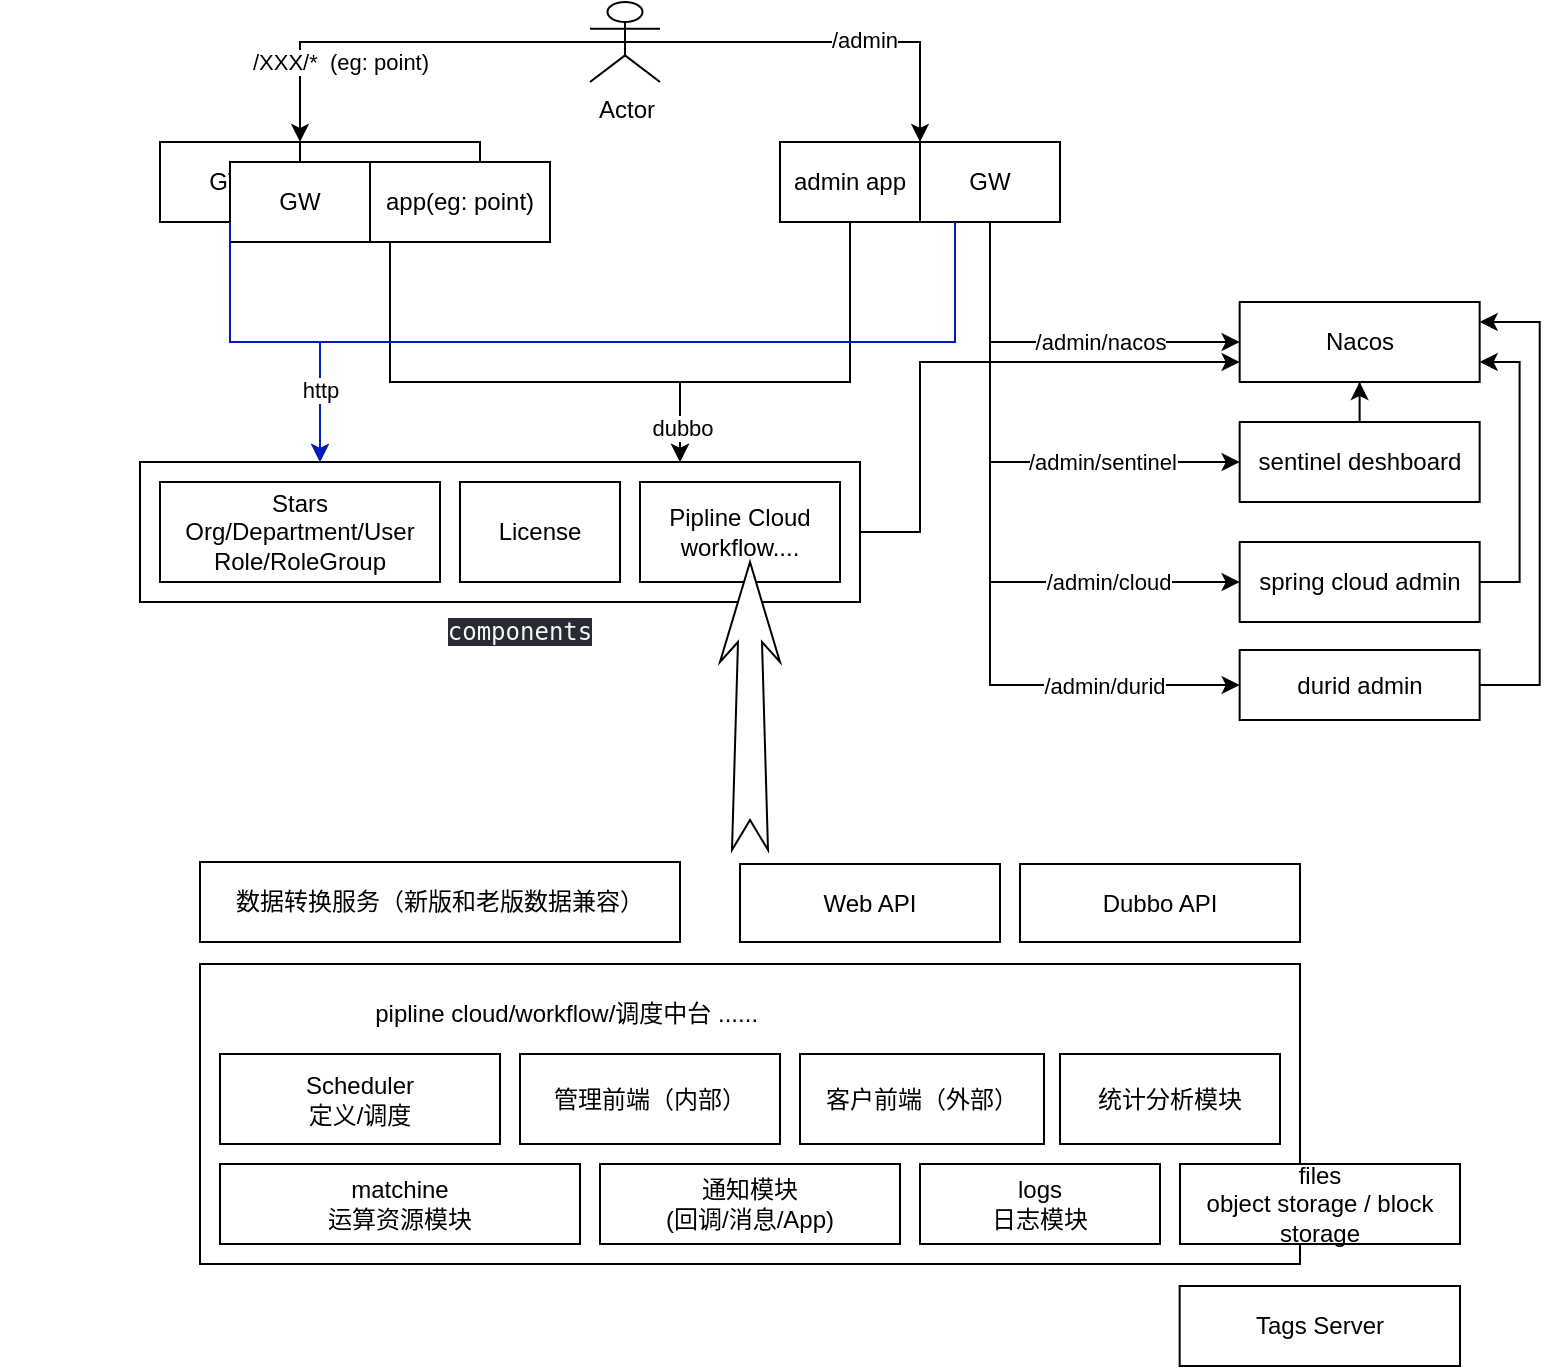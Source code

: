 <mxfile version="15.5.4" type="embed"><diagram id="UkCOZ_WddbfjBrkvK9fj" name="Page-1"><mxGraphModel dx="1196" dy="781" grid="1" gridSize="10" guides="1" tooltips="1" connect="1" arrows="1" fold="1" page="1" pageScale="1" pageWidth="1100" pageHeight="850" math="0" shadow="0"><root><mxCell id="0"/><mxCell id="1" parent="0"/><mxCell id="ELWWY3sifPibGMFry7iH-1" value="Nacos" style="rounded=0;whiteSpace=wrap;html=1;" parent="1" vertex="1"><mxGeometry x="819.83" y="160" width="120" height="40" as="geometry"/></mxCell><mxCell id="10" style="edgeStyle=orthogonalEdgeStyle;rounded=0;orthogonalLoop=1;jettySize=auto;html=1;exitX=1;exitY=0.5;exitDx=0;exitDy=0;entryX=1;entryY=0.75;entryDx=0;entryDy=0;" parent="1" source="ELWWY3sifPibGMFry7iH-12" target="ELWWY3sifPibGMFry7iH-1" edge="1"><mxGeometry relative="1" as="geometry"/></mxCell><mxCell id="ELWWY3sifPibGMFry7iH-12" value="spring cloud&amp;nbsp;admin" style="rounded=0;whiteSpace=wrap;html=1;" parent="1" vertex="1"><mxGeometry x="819.83" y="280" width="120" height="40" as="geometry"/></mxCell><mxCell id="11" style="edgeStyle=orthogonalEdgeStyle;rounded=0;orthogonalLoop=1;jettySize=auto;html=1;exitX=0.5;exitY=1;exitDx=0;exitDy=0;entryX=0;entryY=0.5;entryDx=0;entryDy=0;" parent="1" source="4" target="ELWWY3sifPibGMFry7iH-1" edge="1"><mxGeometry relative="1" as="geometry"/></mxCell><mxCell id="19" value="/admin/nacos" style="edgeLabel;html=1;align=center;verticalAlign=middle;resizable=0;points=[];" parent="11" vertex="1" connectable="0"><mxGeometry x="0.557" y="-2" relative="1" as="geometry"><mxPoint x="-29" y="-2" as="offset"/></mxGeometry></mxCell><mxCell id="12" style="edgeStyle=orthogonalEdgeStyle;rounded=0;orthogonalLoop=1;jettySize=auto;html=1;exitX=0.5;exitY=0.5;exitDx=0;exitDy=0;exitPerimeter=0;entryX=0;entryY=0;entryDx=0;entryDy=0;" parent="1" source="7" target="4" edge="1"><mxGeometry relative="1" as="geometry"/></mxCell><mxCell id="13" value="/admin" style="edgeLabel;html=1;align=center;verticalAlign=middle;resizable=0;points=[];" parent="12" vertex="1" connectable="0"><mxGeometry x="0.273" y="1" relative="1" as="geometry"><mxPoint x="-6" as="offset"/></mxGeometry></mxCell><mxCell id="14" value="/XXX/*&amp;nbsp; (eg: point)" style="edgeStyle=orthogonalEdgeStyle;rounded=0;orthogonalLoop=1;jettySize=auto;html=1;exitX=0.5;exitY=0.5;exitDx=0;exitDy=0;exitPerimeter=0;entryX=1;entryY=0;entryDx=0;entryDy=0;" parent="1" source="7" target="ELWWY3sifPibGMFry7iH-2" edge="1"><mxGeometry x="0.343" y="10" relative="1" as="geometry"><mxPoint as="offset"/></mxGeometry></mxCell><mxCell id="7" value="Actor" style="shape=umlActor;verticalLabelPosition=bottom;verticalAlign=top;html=1;outlineConnect=0;" parent="1" vertex="1"><mxGeometry x="495" y="10" width="35" height="40" as="geometry"/></mxCell><mxCell id="9" style="edgeStyle=orthogonalEdgeStyle;rounded=0;orthogonalLoop=1;jettySize=auto;html=1;exitX=0.5;exitY=0;exitDx=0;exitDy=0;" parent="1" source="8" target="ELWWY3sifPibGMFry7iH-1" edge="1"><mxGeometry relative="1" as="geometry"/></mxCell><mxCell id="8" value="sentinel deshboard" style="rounded=0;whiteSpace=wrap;html=1;" parent="1" vertex="1"><mxGeometry x="819.83" y="220" width="120" height="40" as="geometry"/></mxCell><mxCell id="15" value="" style="group" parent="1" vertex="1" connectable="0"><mxGeometry x="280" y="80" width="195" height="50" as="geometry"/></mxCell><mxCell id="ELWWY3sifPibGMFry7iH-2" value="GW" style="rounded=0;whiteSpace=wrap;html=1;" parent="15" vertex="1"><mxGeometry width="70" height="40" as="geometry"/></mxCell><mxCell id="2" value="app(eg: point)" style="rounded=0;whiteSpace=wrap;html=1;" parent="15" vertex="1"><mxGeometry x="70" width="90" height="40" as="geometry"/></mxCell><mxCell id="50" value="" style="group" parent="15" vertex="1" connectable="0"><mxGeometry x="35" y="10" width="160" height="40" as="geometry"/></mxCell><mxCell id="51" value="GW" style="rounded=0;whiteSpace=wrap;html=1;" parent="50" vertex="1"><mxGeometry width="70" height="40" as="geometry"/></mxCell><mxCell id="52" value="app(eg: point)" style="rounded=0;whiteSpace=wrap;html=1;" parent="50" vertex="1"><mxGeometry x="70" width="90" height="40" as="geometry"/></mxCell><mxCell id="16" value="" style="group" parent="1" vertex="1" connectable="0"><mxGeometry x="590" y="80" width="140" height="40" as="geometry"/></mxCell><mxCell id="3" value="admin app" style="rounded=0;whiteSpace=wrap;html=1;" parent="16" vertex="1"><mxGeometry width="70" height="40" as="geometry"/></mxCell><mxCell id="4" value="GW" style="rounded=0;whiteSpace=wrap;html=1;" parent="16" vertex="1"><mxGeometry x="70" width="70" height="40" as="geometry"/></mxCell><mxCell id="20" style="edgeStyle=orthogonalEdgeStyle;rounded=0;orthogonalLoop=1;jettySize=auto;html=1;exitX=0.5;exitY=1;exitDx=0;exitDy=0;entryX=0;entryY=0.5;entryDx=0;entryDy=0;" parent="1" source="4" target="8" edge="1"><mxGeometry relative="1" as="geometry"/></mxCell><mxCell id="21" value="/admin/sentinel" style="edgeLabel;html=1;align=center;verticalAlign=middle;resizable=0;points=[];" parent="20" vertex="1" connectable="0"><mxGeometry x="0.74" y="-2" relative="1" as="geometry"><mxPoint x="-37" y="-2" as="offset"/></mxGeometry></mxCell><mxCell id="22" style="edgeStyle=orthogonalEdgeStyle;rounded=0;orthogonalLoop=1;jettySize=auto;html=1;exitX=0.5;exitY=1;exitDx=0;exitDy=0;entryX=0;entryY=0.5;entryDx=0;entryDy=0;" parent="1" source="4" target="ELWWY3sifPibGMFry7iH-12" edge="1"><mxGeometry relative="1" as="geometry"/></mxCell><mxCell id="23" value="/admin/cloud" style="edgeLabel;html=1;align=center;verticalAlign=middle;resizable=0;points=[];" parent="22" vertex="1" connectable="0"><mxGeometry x="0.447" y="-1" relative="1" as="geometry"><mxPoint x="18" y="-1" as="offset"/></mxGeometry></mxCell><mxCell id="25" style="edgeStyle=orthogonalEdgeStyle;rounded=0;orthogonalLoop=1;jettySize=auto;html=1;exitX=1;exitY=0.5;exitDx=0;exitDy=0;entryX=1;entryY=0.25;entryDx=0;entryDy=0;" parent="1" source="24" target="ELWWY3sifPibGMFry7iH-1" edge="1"><mxGeometry relative="1" as="geometry"><Array as="points"><mxPoint x="969.83" y="352"/><mxPoint x="969.83" y="170"/></Array></mxGeometry></mxCell><mxCell id="24" value="durid admin" style="rounded=0;whiteSpace=wrap;html=1;" parent="1" vertex="1"><mxGeometry x="819.83" y="334" width="120" height="35" as="geometry"/></mxCell><mxCell id="26" style="edgeStyle=orthogonalEdgeStyle;rounded=0;orthogonalLoop=1;jettySize=auto;html=1;exitX=0.5;exitY=1;exitDx=0;exitDy=0;entryX=0;entryY=0.5;entryDx=0;entryDy=0;" parent="1" source="4" target="24" edge="1"><mxGeometry relative="1" as="geometry"/></mxCell><mxCell id="27" value="/admin/durid" style="edgeLabel;html=1;align=center;verticalAlign=middle;resizable=0;points=[];" parent="26" vertex="1" connectable="0"><mxGeometry x="0.519" y="-2" relative="1" as="geometry"><mxPoint x="18" y="-2" as="offset"/></mxGeometry></mxCell><mxCell id="30" value="" style="edgeStyle=orthogonalEdgeStyle;rounded=0;orthogonalLoop=1;jettySize=auto;html=1;exitX=0.5;exitY=1;exitDx=0;exitDy=0;entryX=0.25;entryY=0;entryDx=0;entryDy=0;fillColor=#0050ef;strokeColor=#001DBC;" parent="1" source="ELWWY3sifPibGMFry7iH-2" target="34" edge="1"><mxGeometry relative="1" as="geometry"><mxPoint x="210" y="210" as="targetPoint"/></mxGeometry></mxCell><mxCell id="39" value="" style="group;container=1;" parent="1" vertex="1" connectable="0"><mxGeometry x="200" y="240" width="430" height="104" as="geometry"><mxRectangle x="200" y="240" width="50" height="40" as="alternateBounds"/></mxGeometry></mxCell><mxCell id="38" value="&lt;pre style=&quot;color: rgb(248 , 248 , 242) ; font-family: &amp;#34;jetbrains mono&amp;#34; , monospace ; font-size: 9pt&quot;&gt;&lt;span style=&quot;background-color: rgb(40 , 42 , 54)&quot;&gt;components&lt;/span&gt;&lt;/pre&gt;" style="text;html=1;strokeColor=none;fillColor=none;align=center;verticalAlign=middle;whiteSpace=wrap;rounded=0;" parent="39" vertex="1"><mxGeometry x="230" y="70" width="60" height="30" as="geometry"/></mxCell><mxCell id="37" value="" style="group" parent="39" vertex="1" connectable="0"><mxGeometry x="70" width="360" height="70" as="geometry"/></mxCell><mxCell id="34" value="" style="rounded=0;whiteSpace=wrap;html=1;" parent="37" vertex="1"><mxGeometry width="360" height="70" as="geometry"/></mxCell><mxCell id="28" value="Stars&lt;br&gt;Org/Department/User&lt;br&gt;Role/RoleGroup" style="rounded=0;whiteSpace=wrap;html=1;" parent="37" vertex="1"><mxGeometry x="10" y="10" width="140" height="50" as="geometry"/></mxCell><mxCell id="29" value="License" style="rounded=0;whiteSpace=wrap;html=1;" parent="37" vertex="1"><mxGeometry x="160" y="10" width="80" height="50" as="geometry"/></mxCell><mxCell id="32" value="Pipline Cloud&lt;br&gt;workflow...." style="rounded=0;whiteSpace=wrap;html=1;" parent="37" vertex="1"><mxGeometry x="250" y="10" width="100" height="50" as="geometry"/></mxCell><mxCell id="40" style="edgeStyle=orthogonalEdgeStyle;rounded=0;orthogonalLoop=1;jettySize=auto;html=1;entryX=0.75;entryY=0;entryDx=0;entryDy=0;" parent="1" target="34" edge="1"><mxGeometry relative="1" as="geometry"><mxPoint x="395" y="130" as="sourcePoint"/><Array as="points"><mxPoint x="395" y="200"/><mxPoint x="540" y="200"/></Array></mxGeometry></mxCell><mxCell id="41" style="edgeStyle=orthogonalEdgeStyle;rounded=0;orthogonalLoop=1;jettySize=auto;html=1;exitX=0.5;exitY=1;exitDx=0;exitDy=0;" parent="1" source="3" edge="1"><mxGeometry relative="1" as="geometry"><mxPoint x="540" y="240" as="targetPoint"/><Array as="points"><mxPoint x="625" y="200"/><mxPoint x="540" y="200"/></Array></mxGeometry></mxCell><mxCell id="43" value="dubbo" style="edgeLabel;html=1;align=center;verticalAlign=middle;resizable=0;points=[];" parent="41" vertex="1" connectable="0"><mxGeometry x="0.836" y="1" relative="1" as="geometry"><mxPoint as="offset"/></mxGeometry></mxCell><mxCell id="42" style="edgeStyle=orthogonalEdgeStyle;rounded=0;orthogonalLoop=1;jettySize=auto;html=1;exitX=0.25;exitY=1;exitDx=0;exitDy=0;entryX=0.25;entryY=0;entryDx=0;entryDy=0;fillColor=#0050ef;strokeColor=#001DBC;" parent="1" source="4" target="34" edge="1"><mxGeometry relative="1" as="geometry"><Array as="points"><mxPoint x="678" y="180"/><mxPoint x="360" y="180"/></Array></mxGeometry></mxCell><mxCell id="44" value="http" style="edgeLabel;html=1;align=center;verticalAlign=middle;resizable=0;points=[];" parent="42" vertex="1" connectable="0"><mxGeometry x="0.836" relative="1" as="geometry"><mxPoint as="offset"/></mxGeometry></mxCell><mxCell id="45" style="edgeStyle=orthogonalEdgeStyle;rounded=0;orthogonalLoop=1;jettySize=auto;html=1;exitX=1;exitY=0.5;exitDx=0;exitDy=0;entryX=0;entryY=0.75;entryDx=0;entryDy=0;" parent="1" source="34" target="ELWWY3sifPibGMFry7iH-1" edge="1"><mxGeometry relative="1" as="geometry"><Array as="points"><mxPoint x="660" y="275"/><mxPoint x="660" y="190"/></Array></mxGeometry></mxCell><mxCell id="59" value="" style="group" vertex="1" connectable="0" parent="1"><mxGeometry x="300" y="491" width="550" height="150" as="geometry"/></mxCell><mxCell id="46" value="" style="rounded=0;whiteSpace=wrap;html=1;" parent="59" vertex="1"><mxGeometry width="550" height="150" as="geometry"/></mxCell><mxCell id="47" value="Scheduler&lt;br&gt;定义/调度" style="rounded=0;whiteSpace=wrap;html=1;" parent="59" vertex="1"><mxGeometry x="10" y="45" width="140" height="45" as="geometry"/></mxCell><mxCell id="48" value="files&lt;br&gt;object storage / block storage" style="rounded=0;whiteSpace=wrap;html=1;" parent="59" vertex="1"><mxGeometry x="490" y="100" width="140" height="40" as="geometry"/></mxCell><mxCell id="49" value="logs&lt;br&gt;日志模块" style="rounded=0;whiteSpace=wrap;html=1;" parent="59" vertex="1"><mxGeometry x="360" y="100" width="120" height="40" as="geometry"/></mxCell><mxCell id="53" value="统计分析模块" style="rounded=0;whiteSpace=wrap;html=1;" parent="59" vertex="1"><mxGeometry x="430" y="45" width="110" height="45" as="geometry"/></mxCell><mxCell id="54" value="通知模块&lt;br&gt;(回调/消息/App)" style="rounded=0;whiteSpace=wrap;html=1;" parent="59" vertex="1"><mxGeometry x="200" y="100" width="150" height="40" as="geometry"/></mxCell><mxCell id="55" value="matchine&lt;br&gt;运算资源模块" style="rounded=0;whiteSpace=wrap;html=1;" vertex="1" parent="59"><mxGeometry x="10" y="100" width="180" height="40" as="geometry"/></mxCell><mxCell id="56" value="管理前端（内部）" style="rounded=0;whiteSpace=wrap;html=1;" vertex="1" parent="59"><mxGeometry x="160" y="45" width="130" height="45" as="geometry"/></mxCell><mxCell id="57" value="客户前端（外部）" style="rounded=0;whiteSpace=wrap;html=1;" vertex="1" parent="59"><mxGeometry x="300" y="45" width="122" height="45" as="geometry"/></mxCell><mxCell id="60" value="pipline cloud/workflow/调度中台 ......&amp;nbsp;" style="text;html=1;strokeColor=none;fillColor=none;align=center;verticalAlign=middle;whiteSpace=wrap;rounded=0;" vertex="1" parent="59"><mxGeometry x="20" y="10" width="330" height="30" as="geometry"/></mxCell><mxCell id="74" value="Tags Server" style="rounded=0;whiteSpace=wrap;html=1;" vertex="1" parent="1"><mxGeometry x="789.83" y="652" width="140.17" height="40" as="geometry"/></mxCell><mxCell id="77" value="" style="html=1;shadow=0;dashed=0;align=center;verticalAlign=middle;shape=mxgraph.arrows2.stylisedArrow;dy=0.6;dx=40;notch=15;feather=0.4;direction=north;" vertex="1" parent="1"><mxGeometry x="560" y="290" width="30" height="144" as="geometry"/></mxCell><mxCell id="78" value="数据转换服务（新版和老版数据兼容）" style="rounded=0;whiteSpace=wrap;html=1;" vertex="1" parent="1"><mxGeometry x="300" y="440" width="240" height="40" as="geometry"/></mxCell><mxCell id="80" value="Web API" style="rounded=0;whiteSpace=wrap;html=1;" vertex="1" parent="1"><mxGeometry x="570" y="441" width="130" height="39" as="geometry"/></mxCell><mxCell id="81" value="Dubbo API" style="rounded=0;whiteSpace=wrap;html=1;" vertex="1" parent="1"><mxGeometry x="710" y="441" width="140" height="39" as="geometry"/></mxCell></root></mxGraphModel></diagram></mxfile>